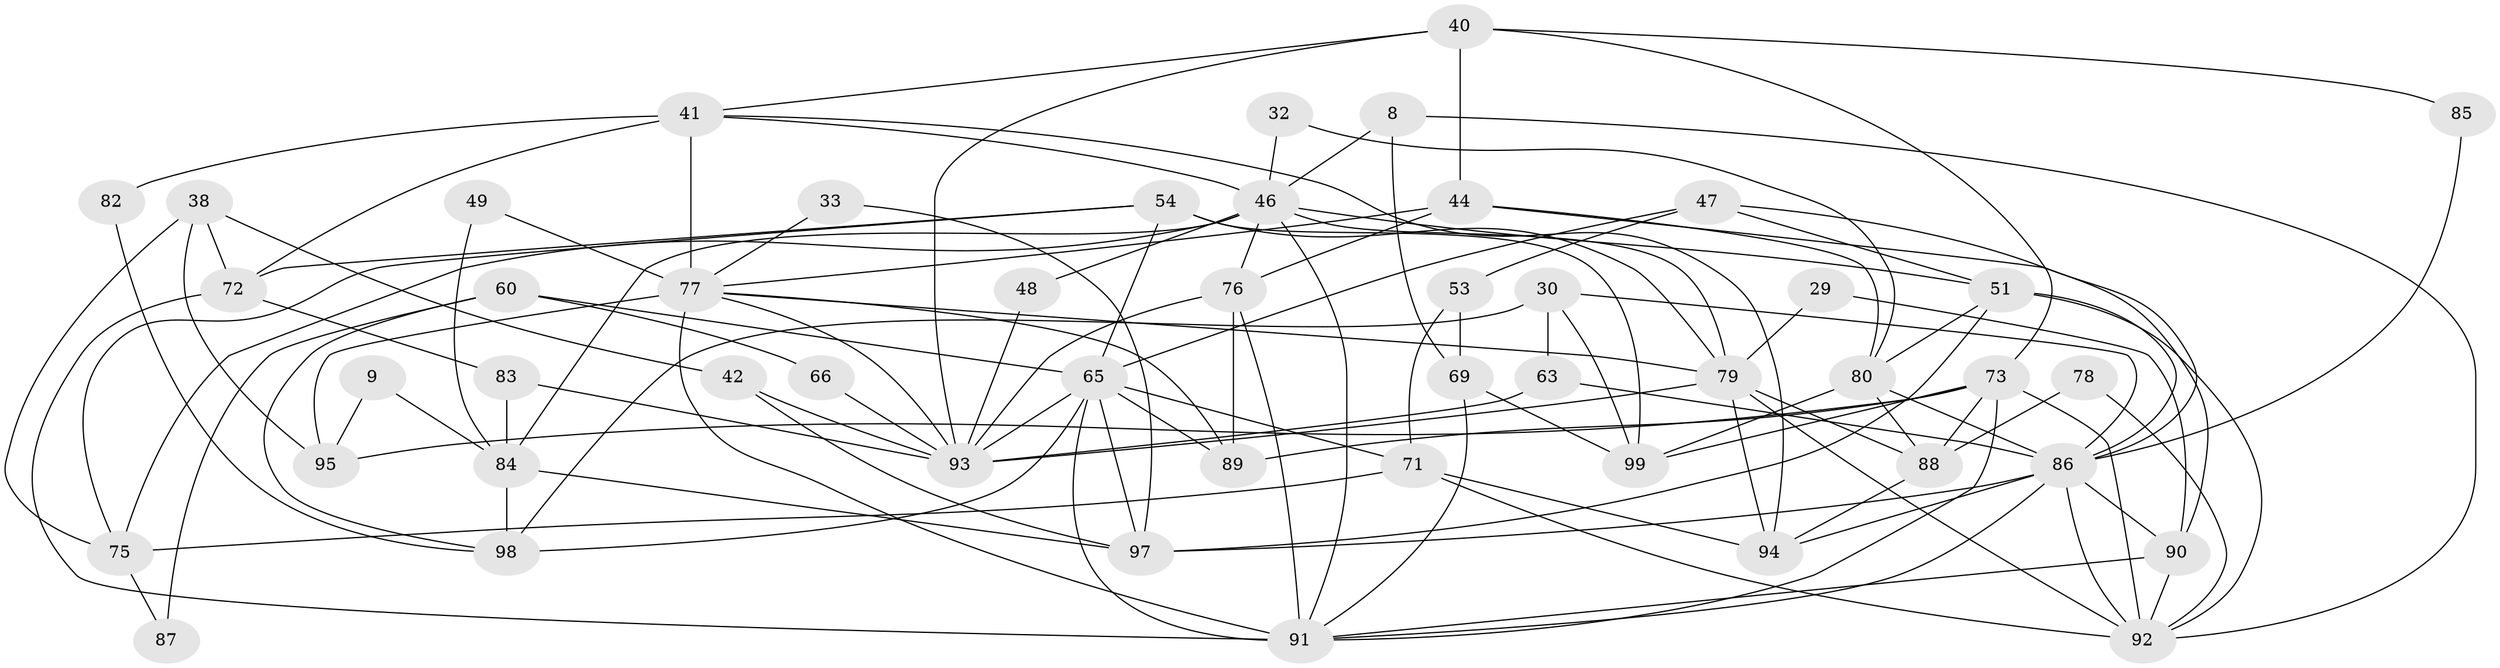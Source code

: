 // original degree distribution, {3: 0.32323232323232326, 4: 0.2222222222222222, 5: 0.18181818181818182, 6: 0.09090909090909091, 2: 0.12121212121212122, 7: 0.050505050505050504, 9: 0.010101010101010102}
// Generated by graph-tools (version 1.1) at 2025/51/03/09/25 04:51:01]
// undirected, 49 vertices, 118 edges
graph export_dot {
graph [start="1"]
  node [color=gray90,style=filled];
  8;
  9;
  29 [super="+25"];
  30;
  32;
  33;
  38;
  40 [super="+13"];
  41;
  42;
  44 [super="+12"];
  46 [super="+21+14"];
  47;
  48;
  49;
  51 [super="+37"];
  53;
  54 [super="+31"];
  60 [super="+58"];
  63 [super="+6"];
  65 [super="+39+50"];
  66;
  69;
  71 [super="+45"];
  72 [super="+27"];
  73 [super="+7+17"];
  75;
  76;
  77 [super="+68+43"];
  78;
  79;
  80;
  82 [super="+64"];
  83;
  84 [super="+81"];
  85;
  86 [super="+26+57"];
  87;
  88 [super="+56"];
  89 [super="+15+67"];
  90 [super="+11+61"];
  91 [super="+52+59"];
  92 [super="+62"];
  93 [super="+55+70"];
  94;
  95 [super="+74"];
  97 [super="+35"];
  98 [super="+28"];
  99 [super="+36+34+96"];
  8 -- 69;
  8 -- 92;
  8 -- 46;
  9 -- 95;
  9 -- 84;
  29 -- 90 [weight=2];
  29 -- 79;
  30 -- 98 [weight=2];
  30 -- 63;
  30 -- 86;
  30 -- 99;
  32 -- 80;
  32 -- 46;
  33 -- 97;
  33 -- 77;
  38 -- 75;
  38 -- 95 [weight=2];
  38 -- 42;
  38 -- 72;
  40 -- 93;
  40 -- 85;
  40 -- 41;
  40 -- 44;
  40 -- 73;
  41 -- 94;
  41 -- 77;
  41 -- 82 [weight=2];
  41 -- 46;
  41 -- 72;
  42 -- 97;
  42 -- 93;
  44 -- 77;
  44 -- 76 [weight=2];
  44 -- 80;
  44 -- 90;
  46 -- 76 [weight=2];
  46 -- 48;
  46 -- 51;
  46 -- 84;
  46 -- 91 [weight=2];
  46 -- 75;
  46 -- 79;
  47 -- 86;
  47 -- 51;
  47 -- 53;
  47 -- 65;
  48 -- 93;
  49 -- 84;
  49 -- 77;
  51 -- 97;
  51 -- 80;
  51 -- 92;
  51 -- 86;
  53 -- 69;
  53 -- 71;
  54 -- 75;
  54 -- 65;
  54 -- 72;
  54 -- 79;
  54 -- 99;
  60 -- 98 [weight=2];
  60 -- 65;
  60 -- 87;
  60 -- 66;
  63 -- 93 [weight=2];
  63 -- 86;
  65 -- 71;
  65 -- 97 [weight=2];
  65 -- 91 [weight=3];
  65 -- 98;
  65 -- 89 [weight=2];
  65 -- 93;
  66 -- 93 [weight=2];
  69 -- 99 [weight=2];
  69 -- 91;
  71 -- 94 [weight=2];
  71 -- 75;
  71 -- 92;
  72 -- 91;
  72 -- 83;
  73 -- 88;
  73 -- 91;
  73 -- 89;
  73 -- 92;
  73 -- 95;
  73 -- 99;
  75 -- 87;
  76 -- 93;
  76 -- 91;
  76 -- 89;
  77 -- 91 [weight=3];
  77 -- 93;
  77 -- 79;
  77 -- 95;
  77 -- 89;
  78 -- 92 [weight=2];
  78 -- 88;
  79 -- 94;
  79 -- 93 [weight=2];
  79 -- 92;
  79 -- 88;
  80 -- 88 [weight=2];
  80 -- 86;
  80 -- 99;
  82 -- 98;
  83 -- 84;
  83 -- 93;
  84 -- 98 [weight=2];
  84 -- 97 [weight=2];
  85 -- 86;
  86 -- 97;
  86 -- 91 [weight=2];
  86 -- 92 [weight=2];
  86 -- 90 [weight=2];
  86 -- 94 [weight=2];
  88 -- 94;
  90 -- 92;
  90 -- 91;
}
